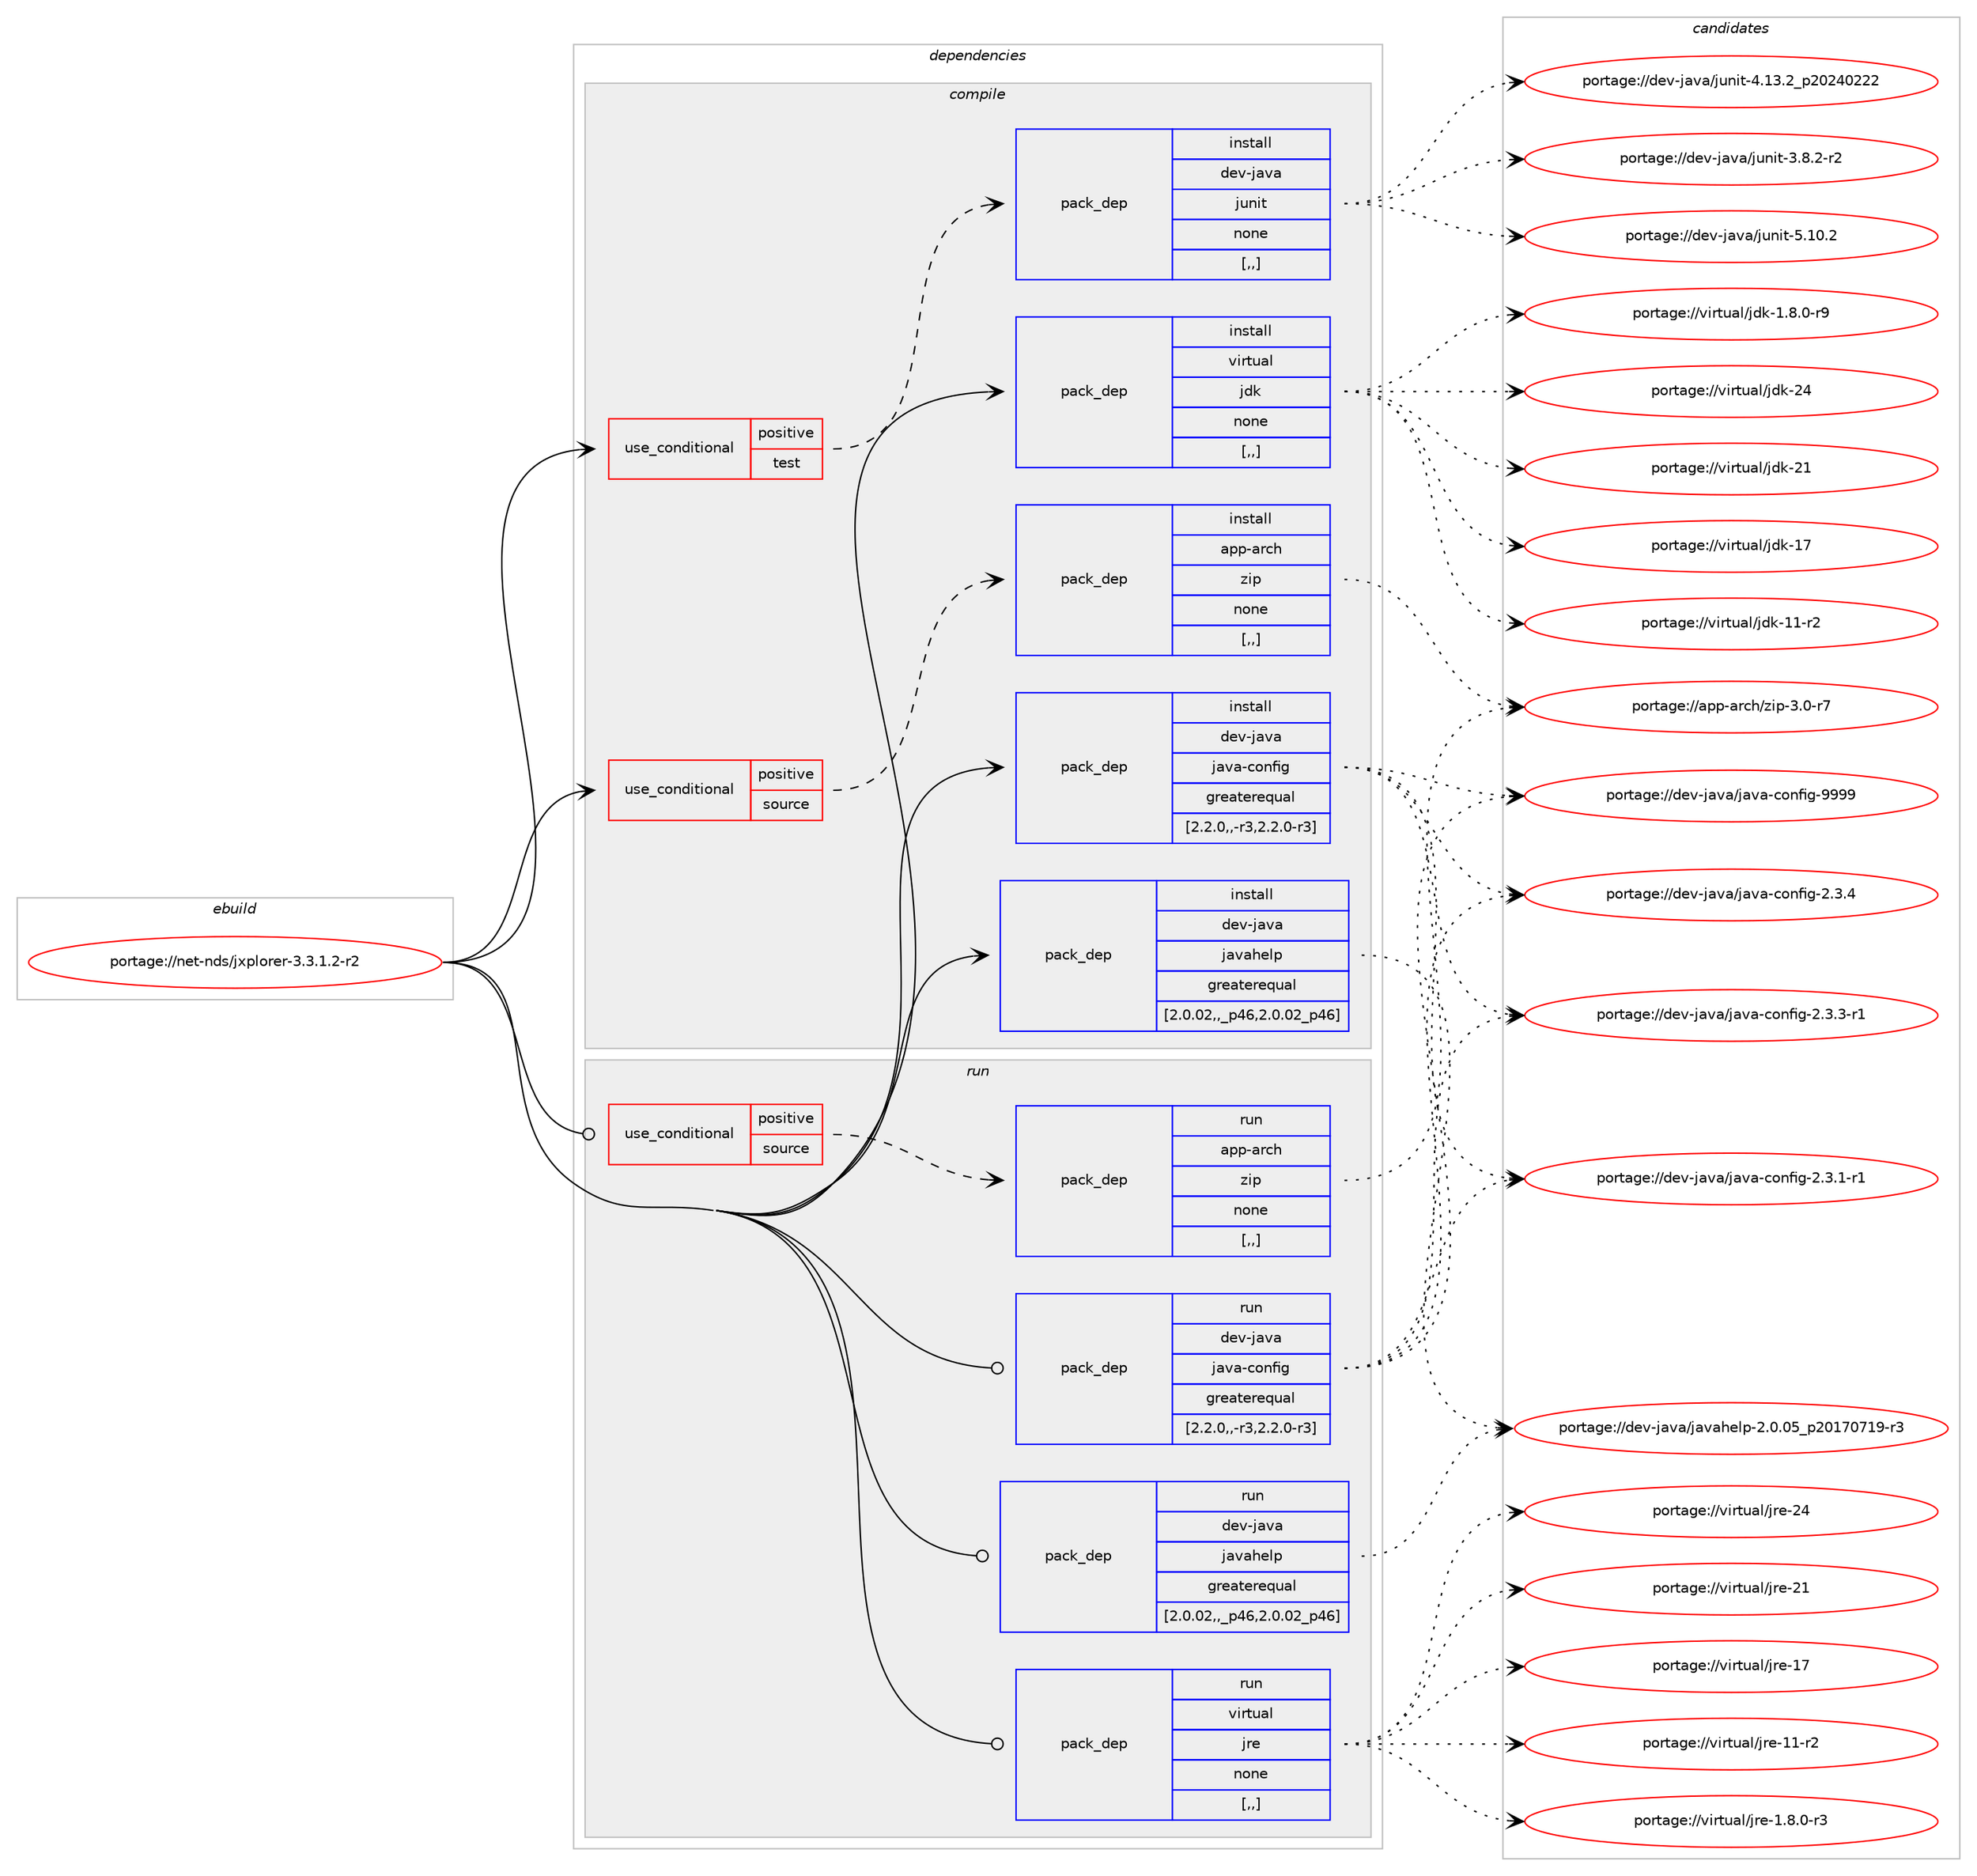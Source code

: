 digraph prolog {

# *************
# Graph options
# *************

newrank=true;
concentrate=true;
compound=true;
graph [rankdir=LR,fontname=Helvetica,fontsize=10,ranksep=1.5];#, ranksep=2.5, nodesep=0.2];
edge  [arrowhead=vee];
node  [fontname=Helvetica,fontsize=10];

# **********
# The ebuild
# **********

subgraph cluster_leftcol {
color=gray;
label=<<i>ebuild</i>>;
id [label="portage://net-nds/jxplorer-3.3.1.2-r2", color=red, width=4, href="../net-nds/jxplorer-3.3.1.2-r2.svg"];
}

# ****************
# The dependencies
# ****************

subgraph cluster_midcol {
color=gray;
label=<<i>dependencies</i>>;
subgraph cluster_compile {
fillcolor="#eeeeee";
style=filled;
label=<<i>compile</i>>;
subgraph cond99636 {
dependency378236 [label=<<TABLE BORDER="0" CELLBORDER="1" CELLSPACING="0" CELLPADDING="4"><TR><TD ROWSPAN="3" CELLPADDING="10">use_conditional</TD></TR><TR><TD>positive</TD></TR><TR><TD>source</TD></TR></TABLE>>, shape=none, color=red];
subgraph pack275871 {
dependency378237 [label=<<TABLE BORDER="0" CELLBORDER="1" CELLSPACING="0" CELLPADDING="4" WIDTH="220"><TR><TD ROWSPAN="6" CELLPADDING="30">pack_dep</TD></TR><TR><TD WIDTH="110">install</TD></TR><TR><TD>app-arch</TD></TR><TR><TD>zip</TD></TR><TR><TD>none</TD></TR><TR><TD>[,,]</TD></TR></TABLE>>, shape=none, color=blue];
}
dependency378236:e -> dependency378237:w [weight=20,style="dashed",arrowhead="vee"];
}
id:e -> dependency378236:w [weight=20,style="solid",arrowhead="vee"];
subgraph cond99637 {
dependency378238 [label=<<TABLE BORDER="0" CELLBORDER="1" CELLSPACING="0" CELLPADDING="4"><TR><TD ROWSPAN="3" CELLPADDING="10">use_conditional</TD></TR><TR><TD>positive</TD></TR><TR><TD>test</TD></TR></TABLE>>, shape=none, color=red];
subgraph pack275872 {
dependency378239 [label=<<TABLE BORDER="0" CELLBORDER="1" CELLSPACING="0" CELLPADDING="4" WIDTH="220"><TR><TD ROWSPAN="6" CELLPADDING="30">pack_dep</TD></TR><TR><TD WIDTH="110">install</TD></TR><TR><TD>dev-java</TD></TR><TR><TD>junit</TD></TR><TR><TD>none</TD></TR><TR><TD>[,,]</TD></TR></TABLE>>, shape=none, color=blue];
}
dependency378238:e -> dependency378239:w [weight=20,style="dashed",arrowhead="vee"];
}
id:e -> dependency378238:w [weight=20,style="solid",arrowhead="vee"];
subgraph pack275873 {
dependency378240 [label=<<TABLE BORDER="0" CELLBORDER="1" CELLSPACING="0" CELLPADDING="4" WIDTH="220"><TR><TD ROWSPAN="6" CELLPADDING="30">pack_dep</TD></TR><TR><TD WIDTH="110">install</TD></TR><TR><TD>dev-java</TD></TR><TR><TD>java-config</TD></TR><TR><TD>greaterequal</TD></TR><TR><TD>[2.2.0,,-r3,2.2.0-r3]</TD></TR></TABLE>>, shape=none, color=blue];
}
id:e -> dependency378240:w [weight=20,style="solid",arrowhead="vee"];
subgraph pack275874 {
dependency378241 [label=<<TABLE BORDER="0" CELLBORDER="1" CELLSPACING="0" CELLPADDING="4" WIDTH="220"><TR><TD ROWSPAN="6" CELLPADDING="30">pack_dep</TD></TR><TR><TD WIDTH="110">install</TD></TR><TR><TD>dev-java</TD></TR><TR><TD>javahelp</TD></TR><TR><TD>greaterequal</TD></TR><TR><TD>[2.0.02,,_p46,2.0.02_p46]</TD></TR></TABLE>>, shape=none, color=blue];
}
id:e -> dependency378241:w [weight=20,style="solid",arrowhead="vee"];
subgraph pack275875 {
dependency378242 [label=<<TABLE BORDER="0" CELLBORDER="1" CELLSPACING="0" CELLPADDING="4" WIDTH="220"><TR><TD ROWSPAN="6" CELLPADDING="30">pack_dep</TD></TR><TR><TD WIDTH="110">install</TD></TR><TR><TD>virtual</TD></TR><TR><TD>jdk</TD></TR><TR><TD>none</TD></TR><TR><TD>[,,]</TD></TR></TABLE>>, shape=none, color=blue];
}
id:e -> dependency378242:w [weight=20,style="solid",arrowhead="vee"];
}
subgraph cluster_compileandrun {
fillcolor="#eeeeee";
style=filled;
label=<<i>compile and run</i>>;
}
subgraph cluster_run {
fillcolor="#eeeeee";
style=filled;
label=<<i>run</i>>;
subgraph cond99638 {
dependency378243 [label=<<TABLE BORDER="0" CELLBORDER="1" CELLSPACING="0" CELLPADDING="4"><TR><TD ROWSPAN="3" CELLPADDING="10">use_conditional</TD></TR><TR><TD>positive</TD></TR><TR><TD>source</TD></TR></TABLE>>, shape=none, color=red];
subgraph pack275876 {
dependency378244 [label=<<TABLE BORDER="0" CELLBORDER="1" CELLSPACING="0" CELLPADDING="4" WIDTH="220"><TR><TD ROWSPAN="6" CELLPADDING="30">pack_dep</TD></TR><TR><TD WIDTH="110">run</TD></TR><TR><TD>app-arch</TD></TR><TR><TD>zip</TD></TR><TR><TD>none</TD></TR><TR><TD>[,,]</TD></TR></TABLE>>, shape=none, color=blue];
}
dependency378243:e -> dependency378244:w [weight=20,style="dashed",arrowhead="vee"];
}
id:e -> dependency378243:w [weight=20,style="solid",arrowhead="odot"];
subgraph pack275877 {
dependency378245 [label=<<TABLE BORDER="0" CELLBORDER="1" CELLSPACING="0" CELLPADDING="4" WIDTH="220"><TR><TD ROWSPAN="6" CELLPADDING="30">pack_dep</TD></TR><TR><TD WIDTH="110">run</TD></TR><TR><TD>dev-java</TD></TR><TR><TD>java-config</TD></TR><TR><TD>greaterequal</TD></TR><TR><TD>[2.2.0,,-r3,2.2.0-r3]</TD></TR></TABLE>>, shape=none, color=blue];
}
id:e -> dependency378245:w [weight=20,style="solid",arrowhead="odot"];
subgraph pack275878 {
dependency378246 [label=<<TABLE BORDER="0" CELLBORDER="1" CELLSPACING="0" CELLPADDING="4" WIDTH="220"><TR><TD ROWSPAN="6" CELLPADDING="30">pack_dep</TD></TR><TR><TD WIDTH="110">run</TD></TR><TR><TD>dev-java</TD></TR><TR><TD>javahelp</TD></TR><TR><TD>greaterequal</TD></TR><TR><TD>[2.0.02,,_p46,2.0.02_p46]</TD></TR></TABLE>>, shape=none, color=blue];
}
id:e -> dependency378246:w [weight=20,style="solid",arrowhead="odot"];
subgraph pack275879 {
dependency378247 [label=<<TABLE BORDER="0" CELLBORDER="1" CELLSPACING="0" CELLPADDING="4" WIDTH="220"><TR><TD ROWSPAN="6" CELLPADDING="30">pack_dep</TD></TR><TR><TD WIDTH="110">run</TD></TR><TR><TD>virtual</TD></TR><TR><TD>jre</TD></TR><TR><TD>none</TD></TR><TR><TD>[,,]</TD></TR></TABLE>>, shape=none, color=blue];
}
id:e -> dependency378247:w [weight=20,style="solid",arrowhead="odot"];
}
}

# **************
# The candidates
# **************

subgraph cluster_choices {
rank=same;
color=gray;
label=<<i>candidates</i>>;

subgraph choice275871 {
color=black;
nodesep=1;
choice9711211245971149910447122105112455146484511455 [label="portage://app-arch/zip-3.0-r7", color=red, width=4,href="../app-arch/zip-3.0-r7.svg"];
dependency378237:e -> choice9711211245971149910447122105112455146484511455:w [style=dotted,weight="100"];
}
subgraph choice275872 {
color=black;
nodesep=1;
choice1001011184510697118974710611711010511645534649484650 [label="portage://dev-java/junit-5.10.2", color=red, width=4,href="../dev-java/junit-5.10.2.svg"];
choice1001011184510697118974710611711010511645524649514650951125048505248505050 [label="portage://dev-java/junit-4.13.2_p20240222", color=red, width=4,href="../dev-java/junit-4.13.2_p20240222.svg"];
choice100101118451069711897471061171101051164551465646504511450 [label="portage://dev-java/junit-3.8.2-r2", color=red, width=4,href="../dev-java/junit-3.8.2-r2.svg"];
dependency378239:e -> choice1001011184510697118974710611711010511645534649484650:w [style=dotted,weight="100"];
dependency378239:e -> choice1001011184510697118974710611711010511645524649514650951125048505248505050:w [style=dotted,weight="100"];
dependency378239:e -> choice100101118451069711897471061171101051164551465646504511450:w [style=dotted,weight="100"];
}
subgraph choice275873 {
color=black;
nodesep=1;
choice10010111845106971189747106971189745991111101021051034557575757 [label="portage://dev-java/java-config-9999", color=red, width=4,href="../dev-java/java-config-9999.svg"];
choice1001011184510697118974710697118974599111110102105103455046514652 [label="portage://dev-java/java-config-2.3.4", color=red, width=4,href="../dev-java/java-config-2.3.4.svg"];
choice10010111845106971189747106971189745991111101021051034550465146514511449 [label="portage://dev-java/java-config-2.3.3-r1", color=red, width=4,href="../dev-java/java-config-2.3.3-r1.svg"];
choice10010111845106971189747106971189745991111101021051034550465146494511449 [label="portage://dev-java/java-config-2.3.1-r1", color=red, width=4,href="../dev-java/java-config-2.3.1-r1.svg"];
dependency378240:e -> choice10010111845106971189747106971189745991111101021051034557575757:w [style=dotted,weight="100"];
dependency378240:e -> choice1001011184510697118974710697118974599111110102105103455046514652:w [style=dotted,weight="100"];
dependency378240:e -> choice10010111845106971189747106971189745991111101021051034550465146514511449:w [style=dotted,weight="100"];
dependency378240:e -> choice10010111845106971189747106971189745991111101021051034550465146494511449:w [style=dotted,weight="100"];
}
subgraph choice275874 {
color=black;
nodesep=1;
choice100101118451069711897471069711897104101108112455046484648539511250484955485549574511451 [label="portage://dev-java/javahelp-2.0.05_p20170719-r3", color=red, width=4,href="../dev-java/javahelp-2.0.05_p20170719-r3.svg"];
dependency378241:e -> choice100101118451069711897471069711897104101108112455046484648539511250484955485549574511451:w [style=dotted,weight="100"];
}
subgraph choice275875 {
color=black;
nodesep=1;
choice1181051141161179710847106100107455052 [label="portage://virtual/jdk-24", color=red, width=4,href="../virtual/jdk-24.svg"];
choice1181051141161179710847106100107455049 [label="portage://virtual/jdk-21", color=red, width=4,href="../virtual/jdk-21.svg"];
choice1181051141161179710847106100107454955 [label="portage://virtual/jdk-17", color=red, width=4,href="../virtual/jdk-17.svg"];
choice11810511411611797108471061001074549494511450 [label="portage://virtual/jdk-11-r2", color=red, width=4,href="../virtual/jdk-11-r2.svg"];
choice11810511411611797108471061001074549465646484511457 [label="portage://virtual/jdk-1.8.0-r9", color=red, width=4,href="../virtual/jdk-1.8.0-r9.svg"];
dependency378242:e -> choice1181051141161179710847106100107455052:w [style=dotted,weight="100"];
dependency378242:e -> choice1181051141161179710847106100107455049:w [style=dotted,weight="100"];
dependency378242:e -> choice1181051141161179710847106100107454955:w [style=dotted,weight="100"];
dependency378242:e -> choice11810511411611797108471061001074549494511450:w [style=dotted,weight="100"];
dependency378242:e -> choice11810511411611797108471061001074549465646484511457:w [style=dotted,weight="100"];
}
subgraph choice275876 {
color=black;
nodesep=1;
choice9711211245971149910447122105112455146484511455 [label="portage://app-arch/zip-3.0-r7", color=red, width=4,href="../app-arch/zip-3.0-r7.svg"];
dependency378244:e -> choice9711211245971149910447122105112455146484511455:w [style=dotted,weight="100"];
}
subgraph choice275877 {
color=black;
nodesep=1;
choice10010111845106971189747106971189745991111101021051034557575757 [label="portage://dev-java/java-config-9999", color=red, width=4,href="../dev-java/java-config-9999.svg"];
choice1001011184510697118974710697118974599111110102105103455046514652 [label="portage://dev-java/java-config-2.3.4", color=red, width=4,href="../dev-java/java-config-2.3.4.svg"];
choice10010111845106971189747106971189745991111101021051034550465146514511449 [label="portage://dev-java/java-config-2.3.3-r1", color=red, width=4,href="../dev-java/java-config-2.3.3-r1.svg"];
choice10010111845106971189747106971189745991111101021051034550465146494511449 [label="portage://dev-java/java-config-2.3.1-r1", color=red, width=4,href="../dev-java/java-config-2.3.1-r1.svg"];
dependency378245:e -> choice10010111845106971189747106971189745991111101021051034557575757:w [style=dotted,weight="100"];
dependency378245:e -> choice1001011184510697118974710697118974599111110102105103455046514652:w [style=dotted,weight="100"];
dependency378245:e -> choice10010111845106971189747106971189745991111101021051034550465146514511449:w [style=dotted,weight="100"];
dependency378245:e -> choice10010111845106971189747106971189745991111101021051034550465146494511449:w [style=dotted,weight="100"];
}
subgraph choice275878 {
color=black;
nodesep=1;
choice100101118451069711897471069711897104101108112455046484648539511250484955485549574511451 [label="portage://dev-java/javahelp-2.0.05_p20170719-r3", color=red, width=4,href="../dev-java/javahelp-2.0.05_p20170719-r3.svg"];
dependency378246:e -> choice100101118451069711897471069711897104101108112455046484648539511250484955485549574511451:w [style=dotted,weight="100"];
}
subgraph choice275879 {
color=black;
nodesep=1;
choice1181051141161179710847106114101455052 [label="portage://virtual/jre-24", color=red, width=4,href="../virtual/jre-24.svg"];
choice1181051141161179710847106114101455049 [label="portage://virtual/jre-21", color=red, width=4,href="../virtual/jre-21.svg"];
choice1181051141161179710847106114101454955 [label="portage://virtual/jre-17", color=red, width=4,href="../virtual/jre-17.svg"];
choice11810511411611797108471061141014549494511450 [label="portage://virtual/jre-11-r2", color=red, width=4,href="../virtual/jre-11-r2.svg"];
choice11810511411611797108471061141014549465646484511451 [label="portage://virtual/jre-1.8.0-r3", color=red, width=4,href="../virtual/jre-1.8.0-r3.svg"];
dependency378247:e -> choice1181051141161179710847106114101455052:w [style=dotted,weight="100"];
dependency378247:e -> choice1181051141161179710847106114101455049:w [style=dotted,weight="100"];
dependency378247:e -> choice1181051141161179710847106114101454955:w [style=dotted,weight="100"];
dependency378247:e -> choice11810511411611797108471061141014549494511450:w [style=dotted,weight="100"];
dependency378247:e -> choice11810511411611797108471061141014549465646484511451:w [style=dotted,weight="100"];
}
}

}
